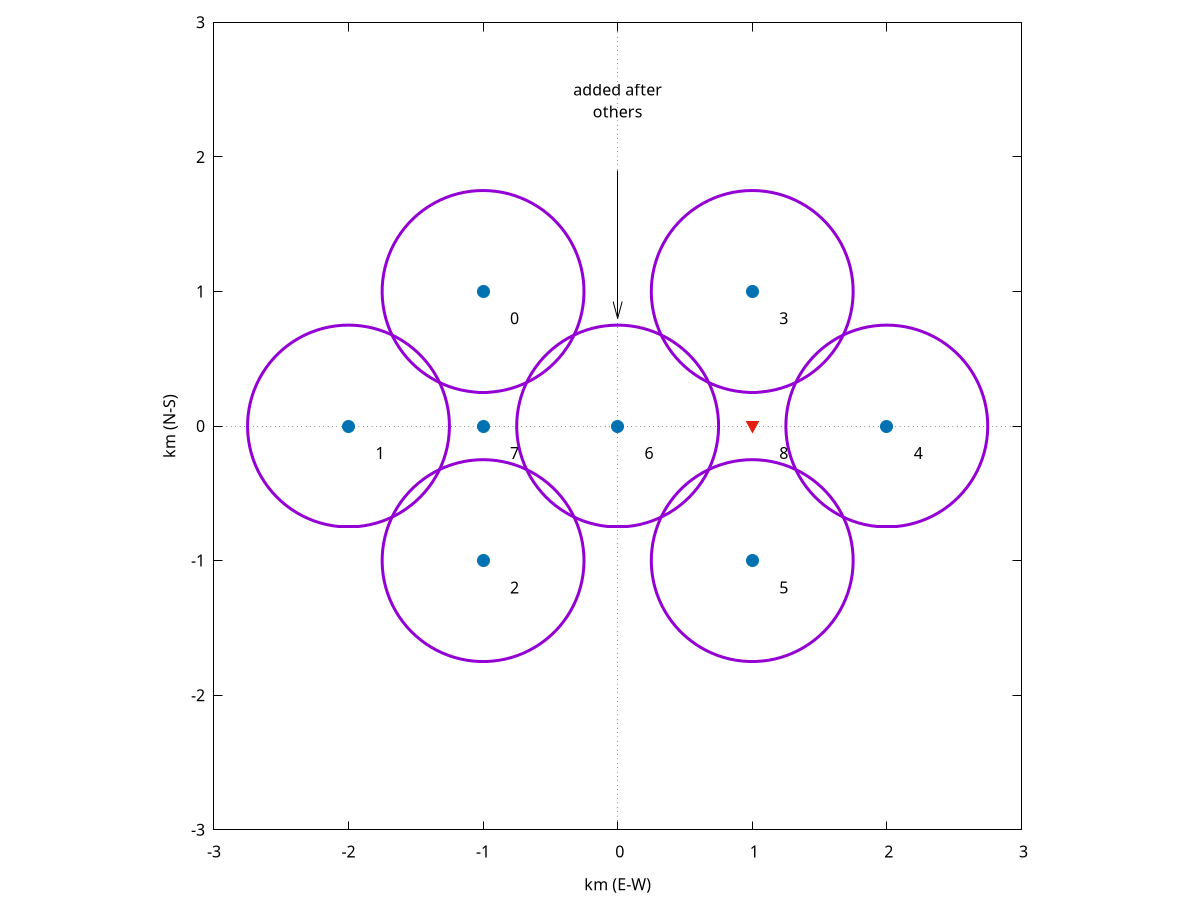 set encoding iso_8859_1
set xrange [-3:3]
set yrange [-3:3]
set size square
set xlabel "km (E-W)"
set ylabel "km (N-S)"
set arrow from -3,0 to 3,0 nohead lt 0
set arrow from 0,-3 to 0,3 nohead lt 0
set label "0" at -0.8,0.8 left
set label "1" at -1.8,-0.2 left
set label "2" at -0.8,-1.2 left
set label "3" at 1.2,0.8 left
set label "4" at 2.2,-0.2 left
set label "5" at 1.2,-1.2 left
set label "6" at 0.2,-0.2 left
set label "7" at -0.8,-0.2 left
set label "8" at 1.2,-0.2 left
set label "added after\nothers" at 0,2.5 center
set arrow from 0,1.9 to 0,0.8 lt -1
set parametric
plot [0:2*pi] 0.75*sin(t)-1, 0.75*cos(t)+1 notitle w l lt 1 lw 3,\
  0.75*sin(t)-2, 0.75*cos(t) notitle w l lt 1 lw 3,\
  0.75*sin(t)-1, 0.75*cos(t)-1 notitle w l lt 1 lw 3,\
  0.75*sin(t)+1, 0.75*cos(t)+1 notitle w l lt 1 lw 3,\
  0.75*sin(t)+2, 0.75*cos(t) notitle w l lt 1 lw 3,\
  0.75*sin(t)+1, 0.75*cos(t)-1 notitle w l lt 1 lw 3,\
  0.75*sin(t), 0.75*cos(t) notitle w l lt 2 lc 1 lw 3,\
  '-' notitle w p lt 6 pt 7 ps 2, \
  '-' notitle w p lt 6 pt 7 ps 2, \
  '-' notitle w p lt 6 pt 7 ps 2, \
  '-' notitle w p lt 6 pt 7 ps 2, \
  '-' notitle w p lt 6 pt 7 ps 2, \
  '-' notitle w p lt 6 pt 7 ps 2, \
  '-' notitle w p lt 6 pt 7 ps 2, \
  '-' notitle w p lt 6 pt 7 ps 2, \
  '-' notitle w p lt 7 pt 71 ps 2
-1 1
e
-2 0
e
-1 -1
e
1 1
e
2 0
e
1 -1
e
0 0
e
-1 0
e
1 0
e

